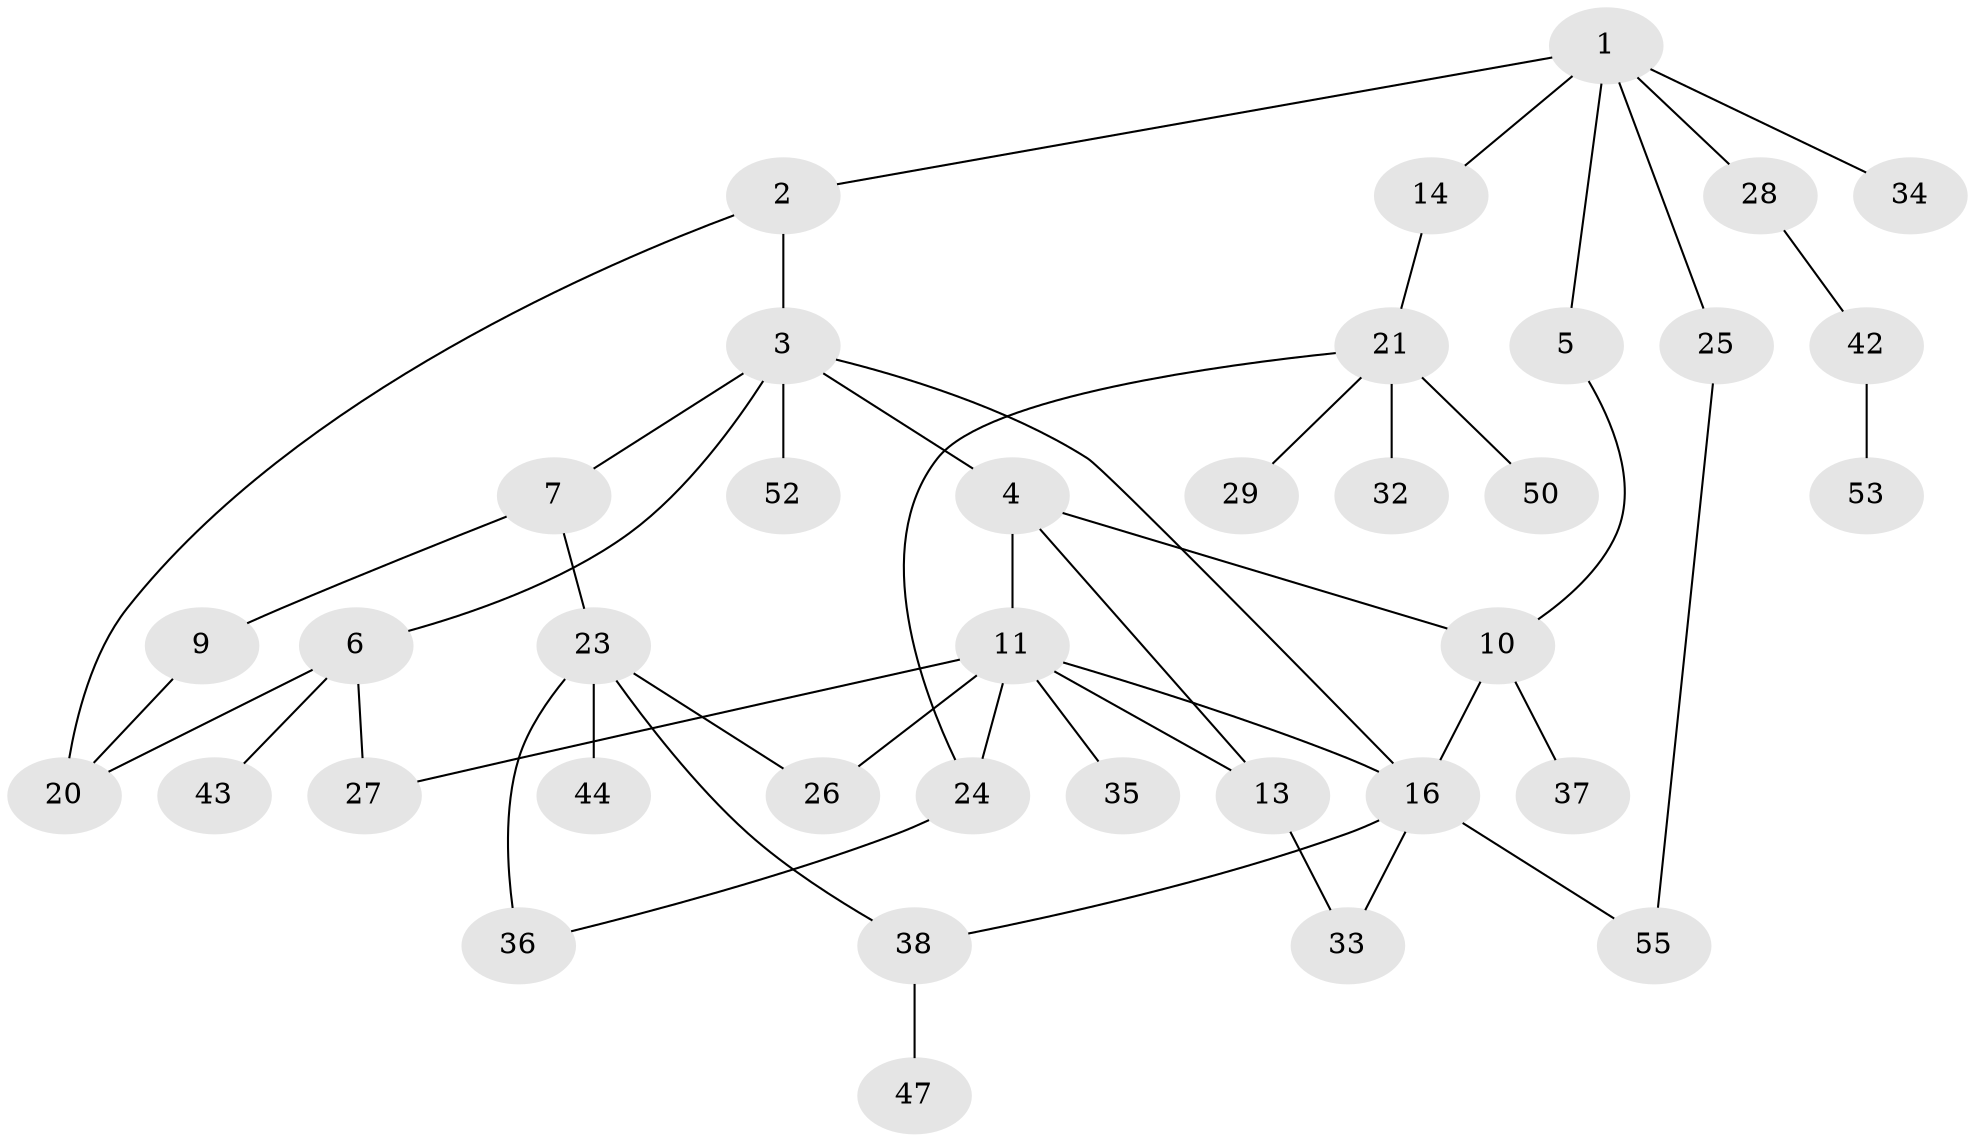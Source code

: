 // Generated by graph-tools (version 1.1) at 2025/51/02/27/25 19:51:40]
// undirected, 37 vertices, 49 edges
graph export_dot {
graph [start="1"]
  node [color=gray90,style=filled];
  1 [super="+18"];
  2;
  3 [super="+46"];
  4 [super="+8"];
  5;
  6 [super="+17"];
  7 [super="+15"];
  9;
  10 [super="+12"];
  11 [super="+22"];
  13 [super="+48"];
  14 [super="+39"];
  16 [super="+19"];
  20 [super="+54"];
  21 [super="+30"];
  23 [super="+41"];
  24;
  25;
  26;
  27;
  28 [super="+31"];
  29;
  32;
  33 [super="+40"];
  34;
  35;
  36;
  37 [super="+45"];
  38 [super="+51"];
  42;
  43;
  44 [super="+49"];
  47;
  50;
  52;
  53;
  55;
  1 -- 2;
  1 -- 5;
  1 -- 14;
  1 -- 34;
  1 -- 28;
  1 -- 25;
  2 -- 3;
  2 -- 20;
  3 -- 4;
  3 -- 6;
  3 -- 7;
  3 -- 16;
  3 -- 52;
  4 -- 11;
  4 -- 10;
  4 -- 13;
  5 -- 10;
  6 -- 43;
  6 -- 27;
  6 -- 20;
  7 -- 9;
  7 -- 23;
  9 -- 20;
  10 -- 37;
  10 -- 16;
  11 -- 24;
  11 -- 35;
  11 -- 16;
  11 -- 27;
  11 -- 26;
  11 -- 13;
  13 -- 33;
  14 -- 21;
  16 -- 38;
  16 -- 55;
  16 -- 33;
  21 -- 29;
  21 -- 50;
  21 -- 24;
  21 -- 32;
  23 -- 36;
  23 -- 44;
  23 -- 26;
  23 -- 38;
  24 -- 36;
  25 -- 55;
  28 -- 42;
  38 -- 47;
  42 -- 53;
}

